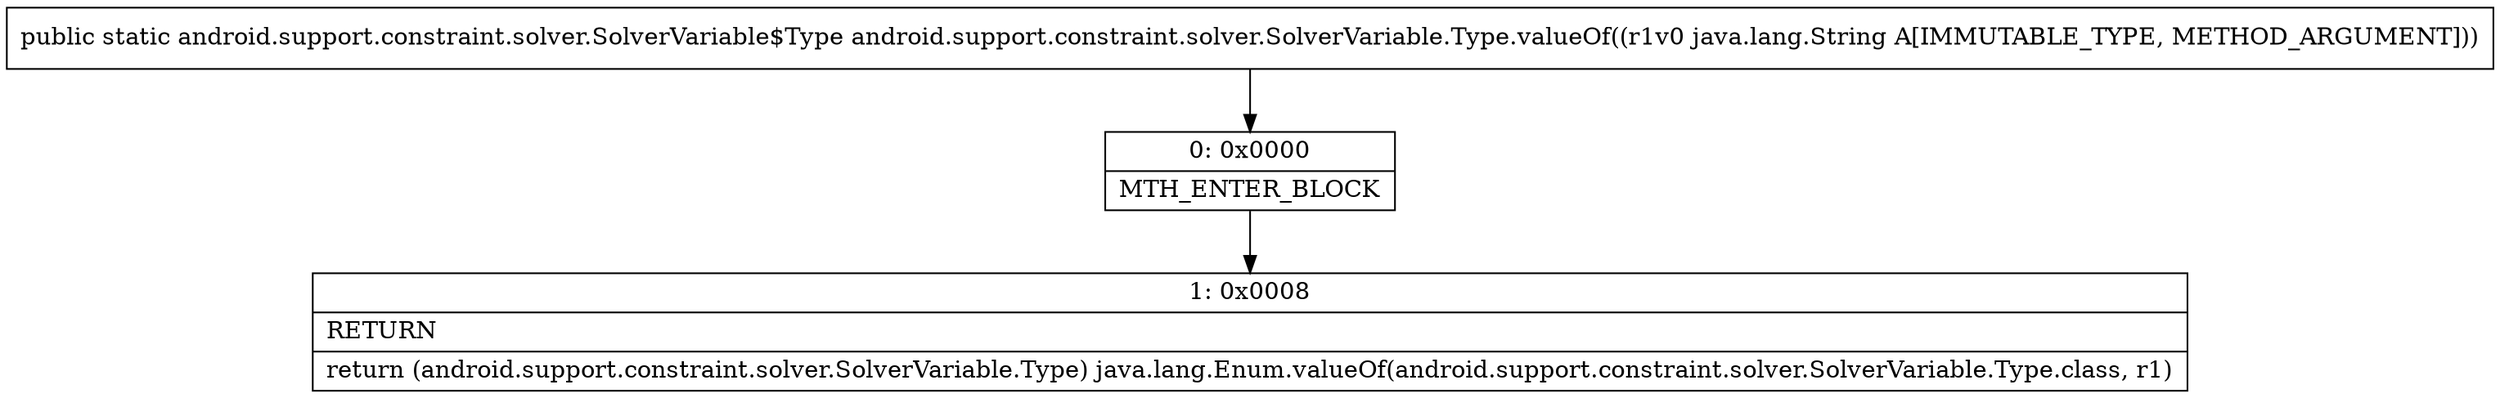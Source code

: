 digraph "CFG forandroid.support.constraint.solver.SolverVariable.Type.valueOf(Ljava\/lang\/String;)Landroid\/support\/constraint\/solver\/SolverVariable$Type;" {
Node_0 [shape=record,label="{0\:\ 0x0000|MTH_ENTER_BLOCK\l}"];
Node_1 [shape=record,label="{1\:\ 0x0008|RETURN\l|return (android.support.constraint.solver.SolverVariable.Type) java.lang.Enum.valueOf(android.support.constraint.solver.SolverVariable.Type.class, r1)\l}"];
MethodNode[shape=record,label="{public static android.support.constraint.solver.SolverVariable$Type android.support.constraint.solver.SolverVariable.Type.valueOf((r1v0 java.lang.String A[IMMUTABLE_TYPE, METHOD_ARGUMENT])) }"];
MethodNode -> Node_0;
Node_0 -> Node_1;
}

